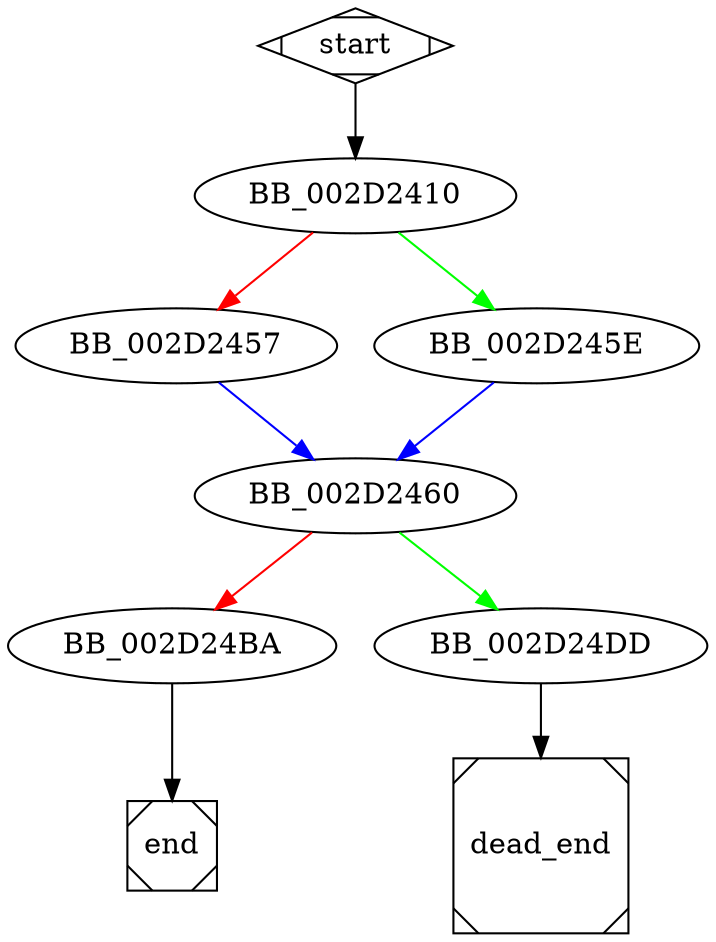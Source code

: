 digraph G {
  start -> BB_002D2410;
  
  BB_002D2410 -> BB_002D2457 [color=red];
  BB_002D2410 -> BB_002D245E [color=green];
  
  BB_002D2457 -> BB_002D2460 [color=blue];
  
  BB_002D245E -> BB_002D2460 [color=blue];
  
  BB_002D2460 -> BB_002D24BA [color=red];
  BB_002D2460 -> BB_002D24DD [color=green];
  
  BB_002D24BA -> end;
  
  BB_002D24DD -> dead_end;
  
  start [shape=Mdiamond];
  end [shape=Msquare];
  dead_end [shape=Msquare];
}
